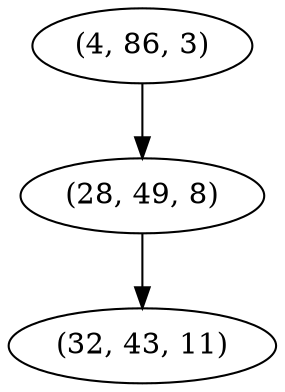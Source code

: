 digraph tree {
    "(4, 86, 3)";
    "(28, 49, 8)";
    "(32, 43, 11)";
    "(4, 86, 3)" -> "(28, 49, 8)";
    "(28, 49, 8)" -> "(32, 43, 11)";
}
